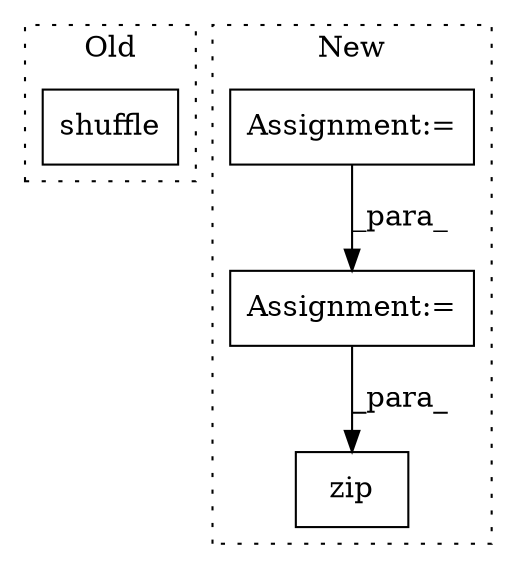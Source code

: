 digraph G {
subgraph cluster0 {
1 [label="shuffle" a="32" s="2300,2310" l="8,1" shape="box"];
label = "Old";
style="dotted";
}
subgraph cluster1 {
2 [label="zip" a="32" s="2487,2492" l="4,1" shape="box"];
3 [label="Assignment:=" a="7" s="2391" l="1" shape="box"];
4 [label="Assignment:=" a="7" s="2409" l="1" shape="box"];
label = "New";
style="dotted";
}
3 -> 4 [label="_para_"];
4 -> 2 [label="_para_"];
}
